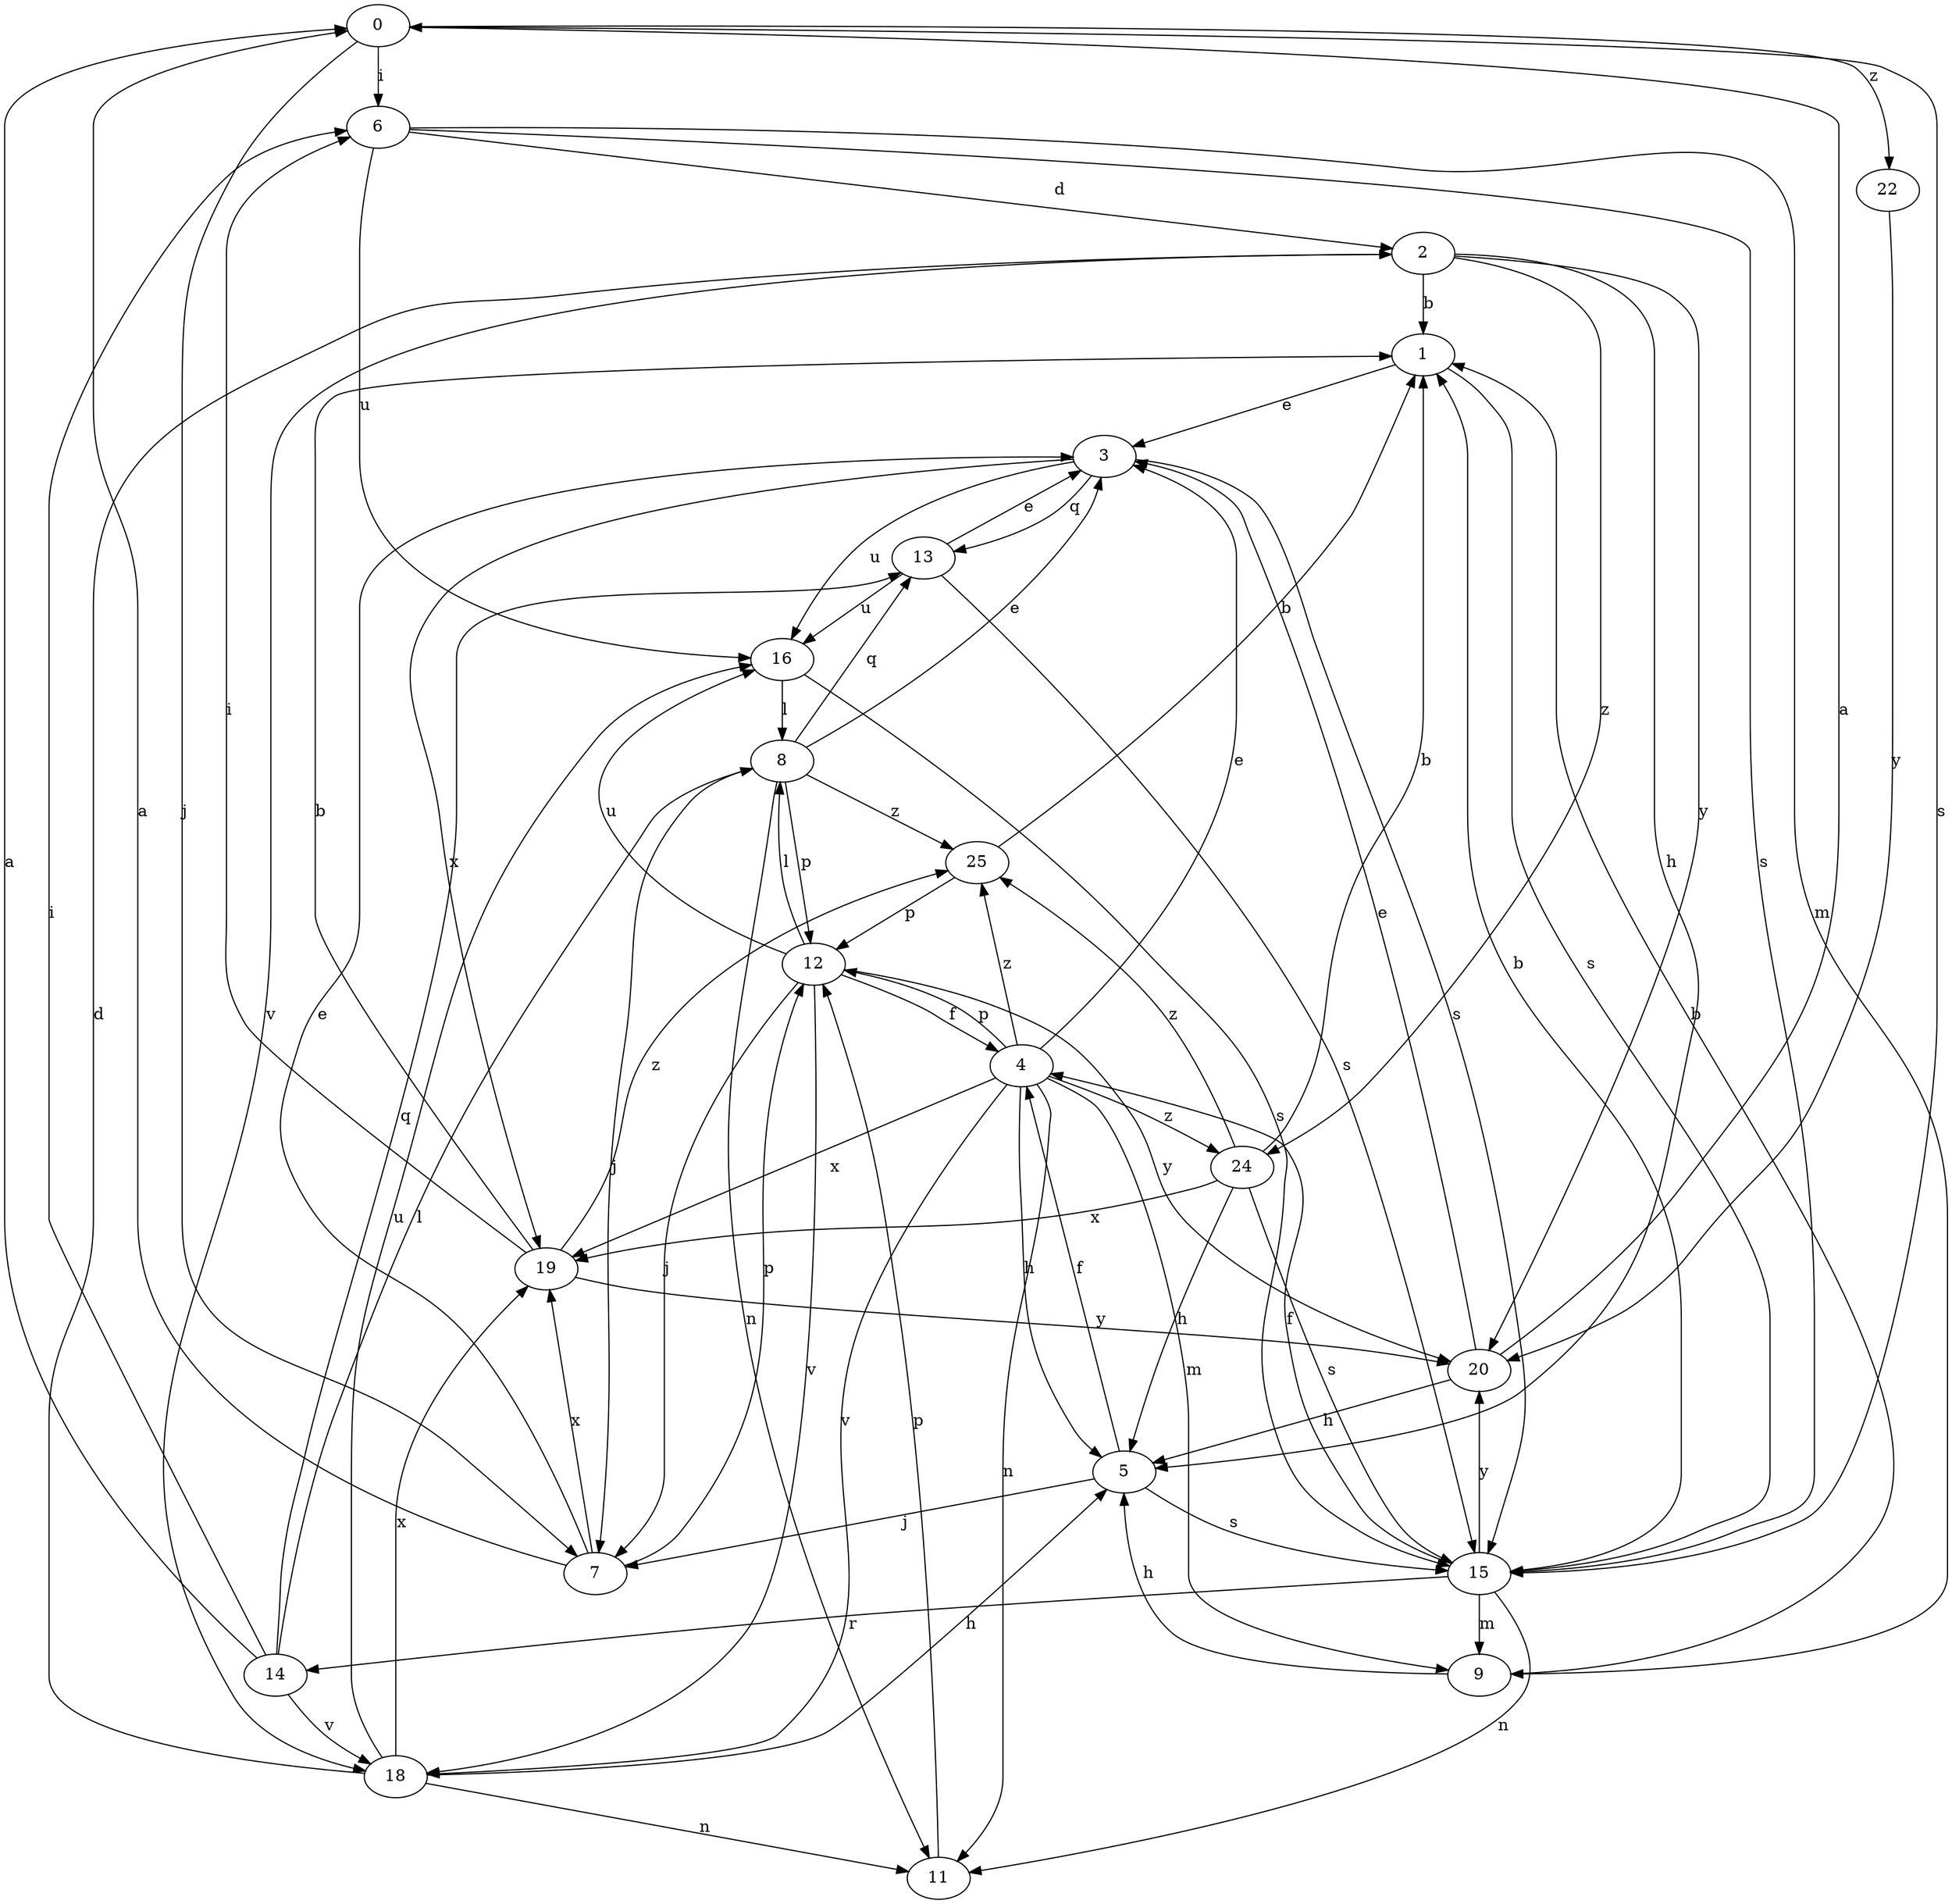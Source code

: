 strict digraph  {
0;
1;
2;
3;
4;
5;
6;
7;
8;
9;
11;
12;
13;
14;
15;
16;
18;
19;
20;
22;
24;
25;
0 -> 6  [label=i];
0 -> 7  [label=j];
0 -> 15  [label=s];
0 -> 22  [label=z];
1 -> 3  [label=e];
1 -> 15  [label=s];
2 -> 1  [label=b];
2 -> 5  [label=h];
2 -> 18  [label=v];
2 -> 20  [label=y];
2 -> 24  [label=z];
3 -> 13  [label=q];
3 -> 15  [label=s];
3 -> 16  [label=u];
3 -> 19  [label=x];
4 -> 3  [label=e];
4 -> 5  [label=h];
4 -> 9  [label=m];
4 -> 11  [label=n];
4 -> 12  [label=p];
4 -> 18  [label=v];
4 -> 19  [label=x];
4 -> 24  [label=z];
4 -> 25  [label=z];
5 -> 4  [label=f];
5 -> 7  [label=j];
5 -> 15  [label=s];
6 -> 2  [label=d];
6 -> 9  [label=m];
6 -> 15  [label=s];
6 -> 16  [label=u];
7 -> 0  [label=a];
7 -> 3  [label=e];
7 -> 12  [label=p];
7 -> 19  [label=x];
8 -> 3  [label=e];
8 -> 7  [label=j];
8 -> 11  [label=n];
8 -> 12  [label=p];
8 -> 13  [label=q];
8 -> 25  [label=z];
9 -> 1  [label=b];
9 -> 5  [label=h];
11 -> 12  [label=p];
12 -> 4  [label=f];
12 -> 7  [label=j];
12 -> 8  [label=l];
12 -> 16  [label=u];
12 -> 18  [label=v];
12 -> 20  [label=y];
13 -> 3  [label=e];
13 -> 15  [label=s];
13 -> 16  [label=u];
14 -> 0  [label=a];
14 -> 6  [label=i];
14 -> 8  [label=l];
14 -> 13  [label=q];
14 -> 18  [label=v];
15 -> 1  [label=b];
15 -> 4  [label=f];
15 -> 9  [label=m];
15 -> 11  [label=n];
15 -> 14  [label=r];
15 -> 20  [label=y];
16 -> 8  [label=l];
16 -> 15  [label=s];
18 -> 2  [label=d];
18 -> 5  [label=h];
18 -> 11  [label=n];
18 -> 16  [label=u];
18 -> 19  [label=x];
19 -> 1  [label=b];
19 -> 6  [label=i];
19 -> 20  [label=y];
19 -> 25  [label=z];
20 -> 0  [label=a];
20 -> 3  [label=e];
20 -> 5  [label=h];
22 -> 20  [label=y];
24 -> 1  [label=b];
24 -> 5  [label=h];
24 -> 15  [label=s];
24 -> 19  [label=x];
24 -> 25  [label=z];
25 -> 1  [label=b];
25 -> 12  [label=p];
}
